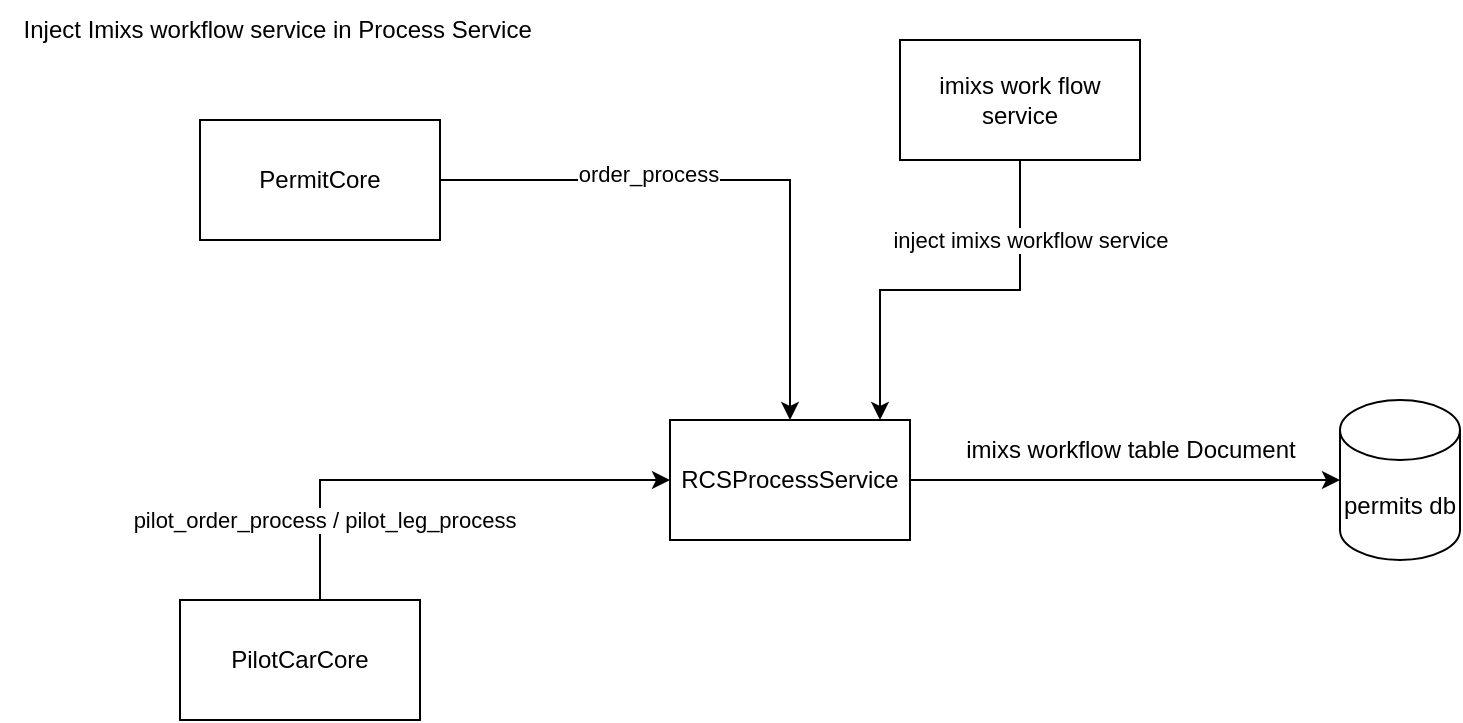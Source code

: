 <mxfile version="26.1.0">
  <diagram name="Page-1" id="g-1Wrvs-FxQv0FjxgxUX">
    <mxGraphModel dx="1120" dy="405" grid="1" gridSize="10" guides="1" tooltips="1" connect="1" arrows="1" fold="1" page="1" pageScale="1" pageWidth="850" pageHeight="1100" math="0" shadow="0">
      <root>
        <mxCell id="0" />
        <mxCell id="1" parent="0" />
        <mxCell id="7wuV0SCUWrZMiEafqpH3-17" value="" style="edgeStyle=orthogonalEdgeStyle;rounded=0;orthogonalLoop=1;jettySize=auto;html=1;entryX=0;entryY=0.5;entryDx=0;entryDy=0;entryPerimeter=0;" parent="1" source="7wuV0SCUWrZMiEafqpH3-1" target="7wuV0SCUWrZMiEafqpH3-18" edge="1">
          <mxGeometry relative="1" as="geometry">
            <mxPoint x="560" y="170" as="targetPoint" />
          </mxGeometry>
        </mxCell>
        <mxCell id="7wuV0SCUWrZMiEafqpH3-1" value="RCSProcessService" style="rounded=0;whiteSpace=wrap;html=1;" parent="1" vertex="1">
          <mxGeometry x="355" y="230" width="120" height="60" as="geometry" />
        </mxCell>
        <mxCell id="7wuV0SCUWrZMiEafqpH3-5" value="" style="edgeStyle=orthogonalEdgeStyle;rounded=0;orthogonalLoop=1;jettySize=auto;html=1;" parent="1" source="7wuV0SCUWrZMiEafqpH3-2" target="7wuV0SCUWrZMiEafqpH3-1" edge="1">
          <mxGeometry relative="1" as="geometry" />
        </mxCell>
        <mxCell id="7wuV0SCUWrZMiEafqpH3-6" value="order_process" style="edgeLabel;html=1;align=center;verticalAlign=middle;resizable=0;points=[];" parent="7wuV0SCUWrZMiEafqpH3-5" vertex="1" connectable="0">
          <mxGeometry x="-0.3" y="3" relative="1" as="geometry">
            <mxPoint as="offset" />
          </mxGeometry>
        </mxCell>
        <mxCell id="7wuV0SCUWrZMiEafqpH3-2" value="PermitCore" style="rounded=0;whiteSpace=wrap;html=1;" parent="1" vertex="1">
          <mxGeometry x="120" y="80" width="120" height="60" as="geometry" />
        </mxCell>
        <mxCell id="7wuV0SCUWrZMiEafqpH3-10" value="" style="edgeStyle=orthogonalEdgeStyle;rounded=0;orthogonalLoop=1;jettySize=auto;html=1;entryX=0;entryY=0.5;entryDx=0;entryDy=0;" parent="1" source="7wuV0SCUWrZMiEafqpH3-3" target="7wuV0SCUWrZMiEafqpH3-1" edge="1">
          <mxGeometry relative="1" as="geometry">
            <mxPoint x="320" y="260" as="targetPoint" />
            <Array as="points">
              <mxPoint x="180" y="260" />
            </Array>
          </mxGeometry>
        </mxCell>
        <mxCell id="7wuV0SCUWrZMiEafqpH3-11" value="pilot_order_process / pilot_leg_process" style="edgeLabel;html=1;align=center;verticalAlign=middle;resizable=0;points=[];" parent="7wuV0SCUWrZMiEafqpH3-10" vertex="1" connectable="0">
          <mxGeometry x="-0.659" y="-2" relative="1" as="geometry">
            <mxPoint as="offset" />
          </mxGeometry>
        </mxCell>
        <mxCell id="7wuV0SCUWrZMiEafqpH3-3" value="PilotCarCore" style="rounded=0;whiteSpace=wrap;html=1;" parent="1" vertex="1">
          <mxGeometry x="110" y="320" width="120" height="60" as="geometry" />
        </mxCell>
        <mxCell id="7wuV0SCUWrZMiEafqpH3-14" value="" style="edgeStyle=orthogonalEdgeStyle;rounded=0;orthogonalLoop=1;jettySize=auto;html=1;" parent="1" source="7wuV0SCUWrZMiEafqpH3-12" edge="1">
          <mxGeometry relative="1" as="geometry">
            <mxPoint x="460" y="230" as="targetPoint" />
            <Array as="points">
              <mxPoint x="530" y="165" />
              <mxPoint x="460" y="165" />
            </Array>
          </mxGeometry>
        </mxCell>
        <mxCell id="7wuV0SCUWrZMiEafqpH3-15" value="inject imixs workflow service" style="edgeLabel;html=1;align=center;verticalAlign=middle;resizable=0;points=[];" parent="7wuV0SCUWrZMiEafqpH3-14" vertex="1" connectable="0">
          <mxGeometry x="0.282" relative="1" as="geometry">
            <mxPoint x="68" y="-25" as="offset" />
          </mxGeometry>
        </mxCell>
        <mxCell id="7wuV0SCUWrZMiEafqpH3-12" value="imixs work flow service" style="rounded=0;whiteSpace=wrap;html=1;" parent="1" vertex="1">
          <mxGeometry x="470" y="40" width="120" height="60" as="geometry" />
        </mxCell>
        <mxCell id="7wuV0SCUWrZMiEafqpH3-18" value="permits db" style="shape=cylinder3;whiteSpace=wrap;html=1;boundedLbl=1;backgroundOutline=1;size=15;" parent="1" vertex="1">
          <mxGeometry x="690" y="220" width="60" height="80" as="geometry" />
        </mxCell>
        <mxCell id="7wuV0SCUWrZMiEafqpH3-19" value="imixs workflow table Document" style="text;html=1;align=center;verticalAlign=middle;resizable=0;points=[];autosize=1;strokeColor=none;fillColor=none;" parent="1" vertex="1">
          <mxGeometry x="490" y="230" width="190" height="30" as="geometry" />
        </mxCell>
        <mxCell id="7wuV0SCUWrZMiEafqpH3-23" value="Inject Imixs workflow service in Process Service&amp;nbsp;" style="text;html=1;align=center;verticalAlign=middle;resizable=0;points=[];autosize=1;strokeColor=none;fillColor=none;" parent="1" vertex="1">
          <mxGeometry x="20" y="20" width="280" height="30" as="geometry" />
        </mxCell>
      </root>
    </mxGraphModel>
  </diagram>
</mxfile>

